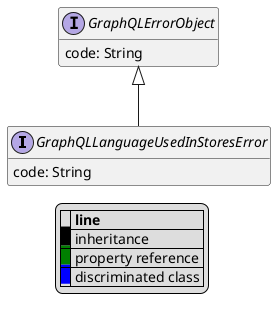 @startuml

hide empty fields
hide empty methods
legend
|= |= line |
|<back:black>   </back>| inheritance |
|<back:green>   </back>| property reference |
|<back:blue>   </back>| discriminated class |
endlegend
interface GraphQLLanguageUsedInStoresError [[GraphQLLanguageUsedInStoresError.svg]] extends GraphQLErrorObject {
    code: String
}
interface GraphQLErrorObject [[GraphQLErrorObject.svg]]  {
    code: String
}





@enduml
